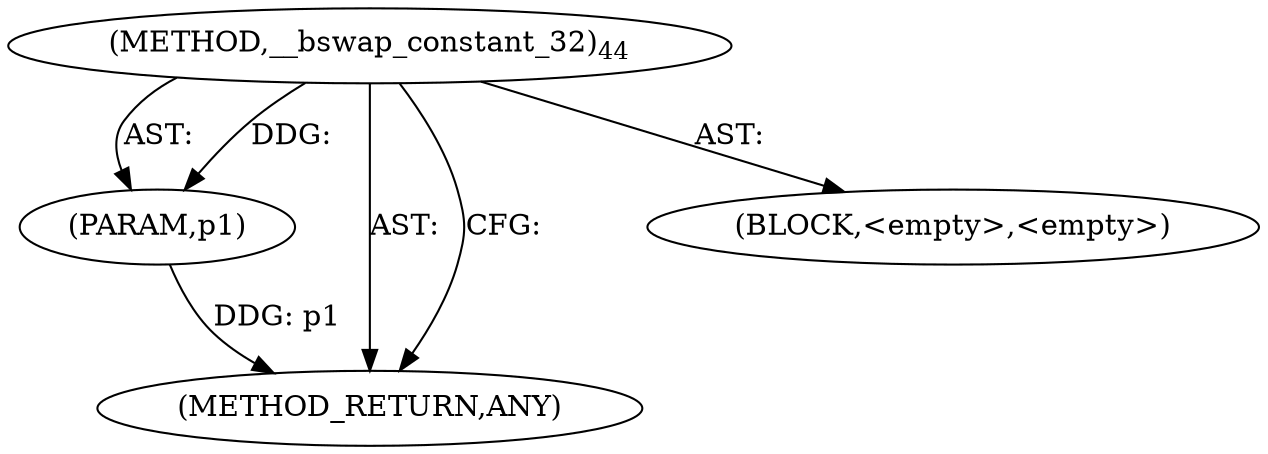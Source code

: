 digraph "__bswap_constant_32" {  
"100327" [label = <(METHOD,__bswap_constant_32)<SUB>44</SUB>> ]
"100328" [label = <(PARAM,p1)> ]
"100329" [label = <(METHOD_RETURN,ANY)> ]
"100330" [label = <(BLOCK,&lt;empty&gt;,&lt;empty&gt;)> ]
  "100327" -> "100329"  [ label = "AST: "] 
  "100327" -> "100328"  [ label = "AST: "] 
  "100327" -> "100330"  [ label = "AST: "] 
  "100327" -> "100329"  [ label = "CFG: "] 
  "100328" -> "100329"  [ label = "DDG: p1"] 
  "100327" -> "100328"  [ label = "DDG: "] 
}
